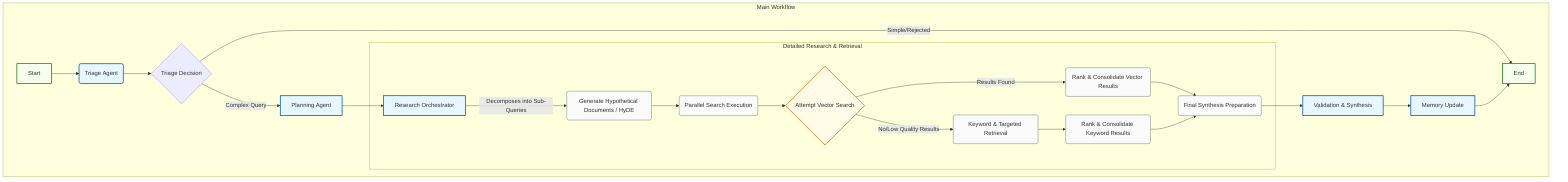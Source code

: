 graph TD
    subgraph "Main Workflow"
        A[Start] --> B(Triage Agent);
        B --> C{Triage Decision};
        C -- "Complex Query" --> D[Planning Agent];
        C -- "Simple/Rejected" --> Z[End];
        
        D --> E[Research Orchestrator];

        subgraph "Detailed Research & Retrieval"
            direction TB
            E -- "Decomposes into Sub-Queries" --> F(Generate Hypothetical Documents / HyDE);
            F --> G(Parallel Search Execution);
            G --> H{Attempt Vector Search};
            H -- "Results Found" --> I(Rank & Consolidate Vector Results);
            H -- "No/Low Quality Results" --> J(Keyword & Targeted Retrieval);
            J --> K(Rank & Consolidate Keyword Results);
            I --> L(Final Synthesis Preparation);
            K --> L;
        end

        L --> M[Validation & Synthesis];
        M --> N[Memory Update];
        N --> Z;
    end

    classDef agent fill:#e6f7ff,stroke:#0050b3,stroke-width:2px;
    classDef process fill:#fafafa,stroke:#595959,stroke-width:1px;
    classDef decision fill:#fffbe6,stroke:#d46b08,stroke-width:2px;
    classDef startend fill:#f6ffed,stroke:#237804,stroke-width:2px;

    class A,Z startend;
    class H decision;
    class B,D,E,M,N agent;
    class F,G,I,J,K,L process;
